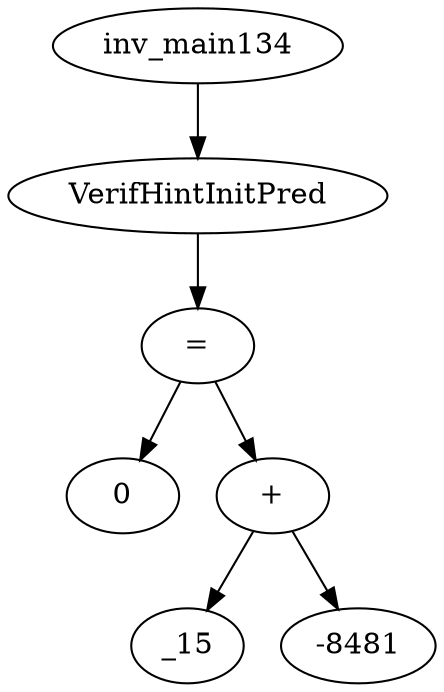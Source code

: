 digraph dag {
0 [label="inv_main134"];
1 [label="VerifHintInitPred"];
2 [label="="];
3 [label="0"];
4 [label="+"];
5 [label="_15"];
6 [label="-8481"];
0->1
1->2
2->4
2 -> 3
4->6
4 -> 5
}
